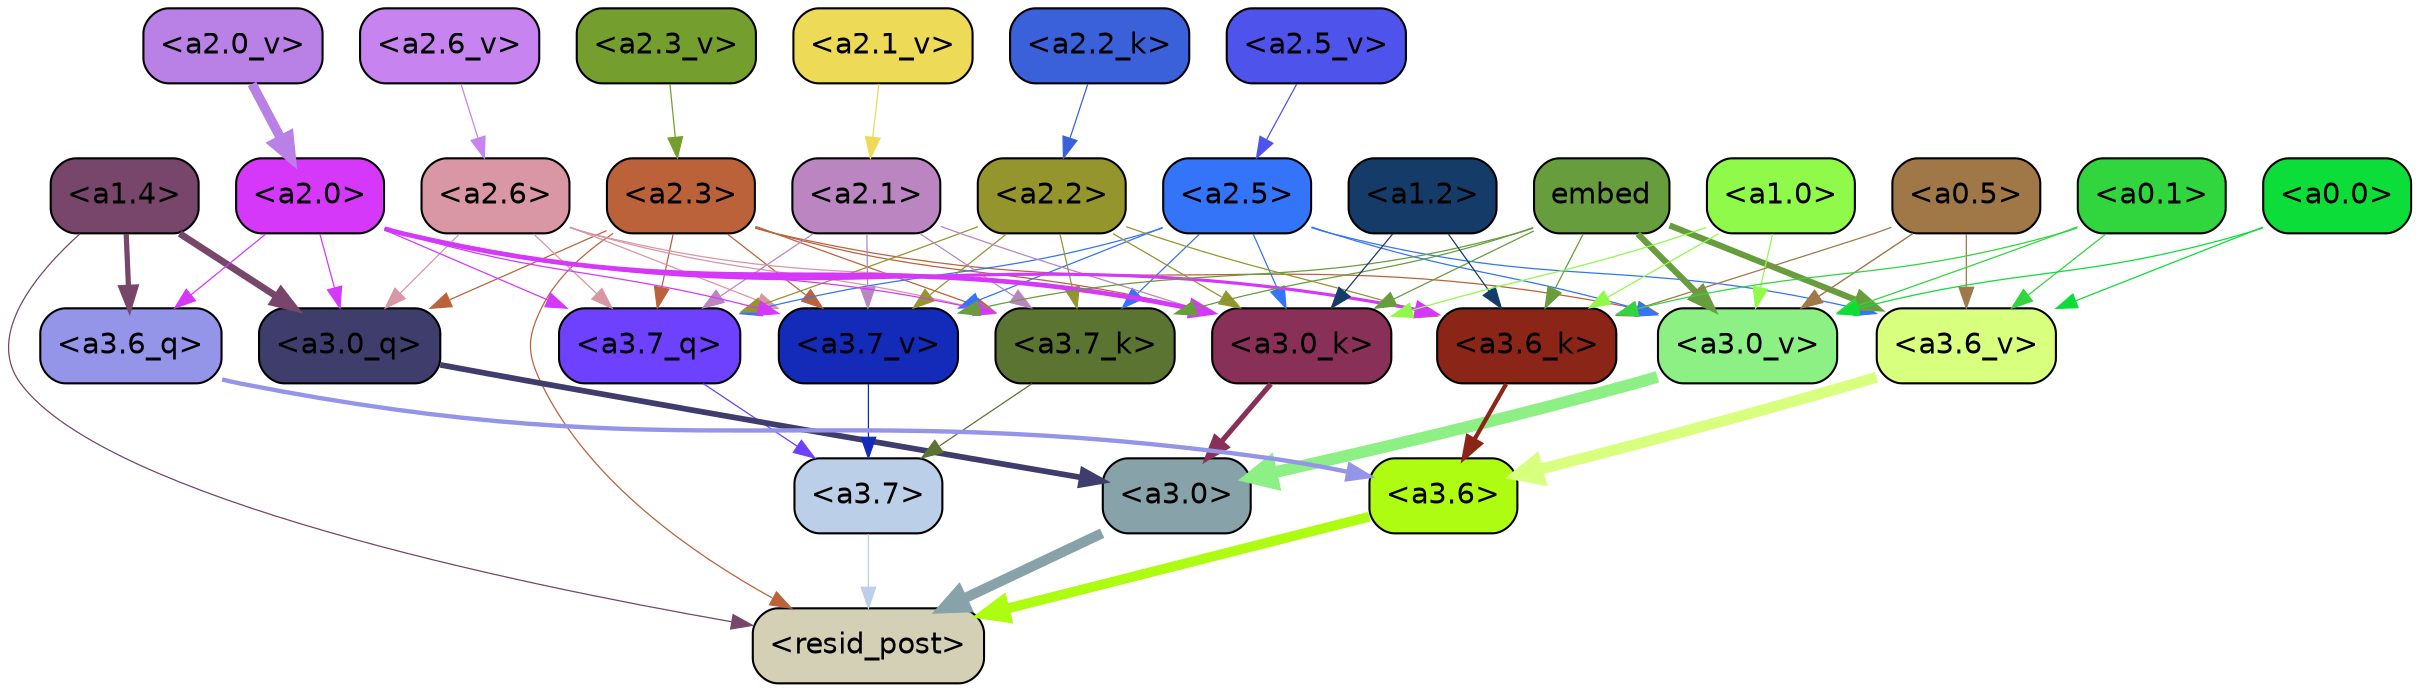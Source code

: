 strict digraph "" {
	graph [bgcolor=transparent,
		layout=dot,
		overlap=false,
		splines=true
	];
	"<a3.7>"	[color=black,
		fillcolor="#bbcfe8",
		fontname=Helvetica,
		shape=box,
		style="filled, rounded"];
	"<resid_post>"	[color=black,
		fillcolor="#d4d0b5",
		fontname=Helvetica,
		shape=box,
		style="filled, rounded"];
	"<a3.7>" -> "<resid_post>"	[color="#bbcfe8",
		penwidth=0.6];
	"<a3.6>"	[color=black,
		fillcolor="#affc13",
		fontname=Helvetica,
		shape=box,
		style="filled, rounded"];
	"<a3.6>" -> "<resid_post>"	[color="#affc13",
		penwidth=4.753257989883423];
	"<a3.0>"	[color=black,
		fillcolor="#88a2a9",
		fontname=Helvetica,
		shape=box,
		style="filled, rounded"];
	"<a3.0>" -> "<resid_post>"	[color="#88a2a9",
		penwidth=4.90053927898407];
	"<a2.3>"	[color=black,
		fillcolor="#bc623a",
		fontname=Helvetica,
		shape=box,
		style="filled, rounded"];
	"<a2.3>" -> "<resid_post>"	[color="#bc623a",
		penwidth=0.6];
	"<a3.7_q>"	[color=black,
		fillcolor="#6e41ff",
		fontname=Helvetica,
		shape=box,
		style="filled, rounded"];
	"<a2.3>" -> "<a3.7_q>"	[color="#bc623a",
		penwidth=0.6];
	"<a3.0_q>"	[color=black,
		fillcolor="#3f3d6b",
		fontname=Helvetica,
		shape=box,
		style="filled, rounded"];
	"<a2.3>" -> "<a3.0_q>"	[color="#bc623a",
		penwidth=0.6];
	"<a3.7_k>"	[color=black,
		fillcolor="#5b7432",
		fontname=Helvetica,
		shape=box,
		style="filled, rounded"];
	"<a2.3>" -> "<a3.7_k>"	[color="#bc623a",
		penwidth=0.6];
	"<a3.0_k>"	[color=black,
		fillcolor="#893058",
		fontname=Helvetica,
		shape=box,
		style="filled, rounded"];
	"<a2.3>" -> "<a3.0_k>"	[color="#bc623a",
		penwidth=0.6];
	"<a3.7_v>"	[color=black,
		fillcolor="#142bba",
		fontname=Helvetica,
		shape=box,
		style="filled, rounded"];
	"<a2.3>" -> "<a3.7_v>"	[color="#bc623a",
		penwidth=0.6];
	"<a3.0_v>"	[color=black,
		fillcolor="#8cf085",
		fontname=Helvetica,
		shape=box,
		style="filled, rounded"];
	"<a2.3>" -> "<a3.0_v>"	[color="#bc623a",
		penwidth=0.6];
	"<a1.4>"	[color=black,
		fillcolor="#77466a",
		fontname=Helvetica,
		shape=box,
		style="filled, rounded"];
	"<a1.4>" -> "<resid_post>"	[color="#77466a",
		penwidth=0.6];
	"<a3.6_q>"	[color=black,
		fillcolor="#9494e8",
		fontname=Helvetica,
		shape=box,
		style="filled, rounded"];
	"<a1.4>" -> "<a3.6_q>"	[color="#77466a",
		penwidth=2.5149343013763428];
	"<a1.4>" -> "<a3.0_q>"	[color="#77466a",
		penwidth=3.2760138511657715];
	"<a3.7_q>" -> "<a3.7>"	[color="#6e41ff",
		penwidth=0.6];
	"<a3.6_q>" -> "<a3.6>"	[color="#9494e8",
		penwidth=2.091020345687866];
	"<a3.0_q>" -> "<a3.0>"	[color="#3f3d6b",
		penwidth=2.7421876192092896];
	"<a3.7_k>" -> "<a3.7>"	[color="#5b7432",
		penwidth=0.6];
	"<a3.6_k>"	[color=black,
		fillcolor="#8b2518",
		fontname=Helvetica,
		shape=box,
		style="filled, rounded"];
	"<a3.6_k>" -> "<a3.6>"	[color="#8b2518",
		penwidth=2.048597991466522];
	"<a3.0_k>" -> "<a3.0>"	[color="#893058",
		penwidth=2.476402521133423];
	"<a3.7_v>" -> "<a3.7>"	[color="#142bba",
		penwidth=0.6];
	"<a3.6_v>"	[color=black,
		fillcolor="#d9ff7f",
		fontname=Helvetica,
		shape=box,
		style="filled, rounded"];
	"<a3.6_v>" -> "<a3.6>"	[color="#d9ff7f",
		penwidth=5.2550448179244995];
	"<a3.0_v>" -> "<a3.0>"	[color="#8cf085",
		penwidth=5.652270674705505];
	"<a2.6>"	[color=black,
		fillcolor="#d996a5",
		fontname=Helvetica,
		shape=box,
		style="filled, rounded"];
	"<a2.6>" -> "<a3.7_q>"	[color="#d996a5",
		penwidth=0.6];
	"<a2.6>" -> "<a3.0_q>"	[color="#d996a5",
		penwidth=0.6];
	"<a2.6>" -> "<a3.7_k>"	[color="#d996a5",
		penwidth=0.6];
	"<a2.6>" -> "<a3.0_k>"	[color="#d996a5",
		penwidth=0.6];
	"<a2.6>" -> "<a3.7_v>"	[color="#d996a5",
		penwidth=0.6];
	"<a2.5>"	[color=black,
		fillcolor="#3474f8",
		fontname=Helvetica,
		shape=box,
		style="filled, rounded"];
	"<a2.5>" -> "<a3.7_q>"	[color="#3474f8",
		penwidth=0.6];
	"<a2.5>" -> "<a3.7_k>"	[color="#3474f8",
		penwidth=0.6];
	"<a2.5>" -> "<a3.0_k>"	[color="#3474f8",
		penwidth=0.6];
	"<a2.5>" -> "<a3.7_v>"	[color="#3474f8",
		penwidth=0.6];
	"<a2.5>" -> "<a3.6_v>"	[color="#3474f8",
		penwidth=0.6];
	"<a2.5>" -> "<a3.0_v>"	[color="#3474f8",
		penwidth=0.6];
	"<a2.2>"	[color=black,
		fillcolor="#95952e",
		fontname=Helvetica,
		shape=box,
		style="filled, rounded"];
	"<a2.2>" -> "<a3.7_q>"	[color="#95952e",
		penwidth=0.6];
	"<a2.2>" -> "<a3.7_k>"	[color="#95952e",
		penwidth=0.6];
	"<a2.2>" -> "<a3.6_k>"	[color="#95952e",
		penwidth=0.6];
	"<a2.2>" -> "<a3.0_k>"	[color="#95952e",
		penwidth=0.6];
	"<a2.2>" -> "<a3.7_v>"	[color="#95952e",
		penwidth=0.6];
	"<a2.1>"	[color=black,
		fillcolor="#ba85c1",
		fontname=Helvetica,
		shape=box,
		style="filled, rounded"];
	"<a2.1>" -> "<a3.7_q>"	[color="#ba85c1",
		penwidth=0.6];
	"<a2.1>" -> "<a3.7_k>"	[color="#ba85c1",
		penwidth=0.6];
	"<a2.1>" -> "<a3.0_k>"	[color="#ba85c1",
		penwidth=0.6];
	"<a2.1>" -> "<a3.7_v>"	[color="#ba85c1",
		penwidth=0.6];
	"<a2.0>"	[color=black,
		fillcolor="#d638fa",
		fontname=Helvetica,
		shape=box,
		style="filled, rounded"];
	"<a2.0>" -> "<a3.7_q>"	[color="#d638fa",
		penwidth=0.6];
	"<a2.0>" -> "<a3.6_q>"	[color="#d638fa",
		penwidth=0.6];
	"<a2.0>" -> "<a3.0_q>"	[color="#d638fa",
		penwidth=0.6];
	"<a2.0>" -> "<a3.7_k>"	[color="#d638fa",
		penwidth=0.6];
	"<a2.0>" -> "<a3.6_k>"	[color="#d638fa",
		penwidth=1.5290023684501648];
	"<a2.0>" -> "<a3.0_k>"	[color="#d638fa",
		penwidth=2.2635570764541626];
	"<a2.0>" -> "<a3.7_v>"	[color="#d638fa",
		penwidth=0.6];
	embed	[color=black,
		fillcolor="#679d3d",
		fontname=Helvetica,
		shape=box,
		style="filled, rounded"];
	embed -> "<a3.7_k>"	[color="#679d3d",
		penwidth=0.6];
	embed -> "<a3.6_k>"	[color="#679d3d",
		penwidth=0.6];
	embed -> "<a3.0_k>"	[color="#679d3d",
		penwidth=0.6];
	embed -> "<a3.7_v>"	[color="#679d3d",
		penwidth=0.6];
	embed -> "<a3.6_v>"	[color="#679d3d",
		penwidth=2.9556376338005066];
	embed -> "<a3.0_v>"	[color="#679d3d",
		penwidth=2.972973108291626];
	"<a1.2>"	[color=black,
		fillcolor="#153c69",
		fontname=Helvetica,
		shape=box,
		style="filled, rounded"];
	"<a1.2>" -> "<a3.6_k>"	[color="#153c69",
		penwidth=0.6];
	"<a1.2>" -> "<a3.0_k>"	[color="#153c69",
		penwidth=0.6];
	"<a1.0>"	[color=black,
		fillcolor="#90fa4a",
		fontname=Helvetica,
		shape=box,
		style="filled, rounded"];
	"<a1.0>" -> "<a3.6_k>"	[color="#90fa4a",
		penwidth=0.6];
	"<a1.0>" -> "<a3.0_k>"	[color="#90fa4a",
		penwidth=0.6];
	"<a1.0>" -> "<a3.0_v>"	[color="#90fa4a",
		penwidth=0.6];
	"<a0.5>"	[color=black,
		fillcolor="#a07848",
		fontname=Helvetica,
		shape=box,
		style="filled, rounded"];
	"<a0.5>" -> "<a3.6_k>"	[color="#a07848",
		penwidth=0.6];
	"<a0.5>" -> "<a3.6_v>"	[color="#a07848",
		penwidth=0.6];
	"<a0.5>" -> "<a3.0_v>"	[color="#a07848",
		penwidth=0.6790935099124908];
	"<a0.1>"	[color=black,
		fillcolor="#31d53d",
		fontname=Helvetica,
		shape=box,
		style="filled, rounded"];
	"<a0.1>" -> "<a3.6_k>"	[color="#31d53d",
		penwidth=0.6];
	"<a0.1>" -> "<a3.6_v>"	[color="#31d53d",
		penwidth=0.6];
	"<a0.1>" -> "<a3.0_v>"	[color="#31d53d",
		penwidth=0.6];
	"<a0.0>"	[color=black,
		fillcolor="#0ddd38",
		fontname=Helvetica,
		shape=box,
		style="filled, rounded"];
	"<a0.0>" -> "<a3.6_v>"	[color="#0ddd38",
		penwidth=0.6];
	"<a0.0>" -> "<a3.0_v>"	[color="#0ddd38",
		penwidth=0.6];
	"<a2.2_k>"	[color=black,
		fillcolor="#3b61da",
		fontname=Helvetica,
		shape=box,
		style="filled, rounded"];
	"<a2.2_k>" -> "<a2.2>"	[color="#3b61da",
		penwidth=0.6];
	"<a2.6_v>"	[color=black,
		fillcolor="#c783ef",
		fontname=Helvetica,
		shape=box,
		style="filled, rounded"];
	"<a2.6_v>" -> "<a2.6>"	[color="#c783ef",
		penwidth=0.6];
	"<a2.5_v>"	[color=black,
		fillcolor="#4e54eb",
		fontname=Helvetica,
		shape=box,
		style="filled, rounded"];
	"<a2.5_v>" -> "<a2.5>"	[color="#4e54eb",
		penwidth=0.6];
	"<a2.3_v>"	[color=black,
		fillcolor="#749f2e",
		fontname=Helvetica,
		shape=box,
		style="filled, rounded"];
	"<a2.3_v>" -> "<a2.3>"	[color="#749f2e",
		penwidth=0.6];
	"<a2.1_v>"	[color=black,
		fillcolor="#edda57",
		fontname=Helvetica,
		shape=box,
		style="filled, rounded"];
	"<a2.1_v>" -> "<a2.1>"	[color="#edda57",
		penwidth=0.6];
	"<a2.0_v>"	[color=black,
		fillcolor="#b980e6",
		fontname=Helvetica,
		shape=box,
		style="filled, rounded"];
	"<a2.0_v>" -> "<a2.0>"	[color="#b980e6",
		penwidth=4.611755967140198];
}
